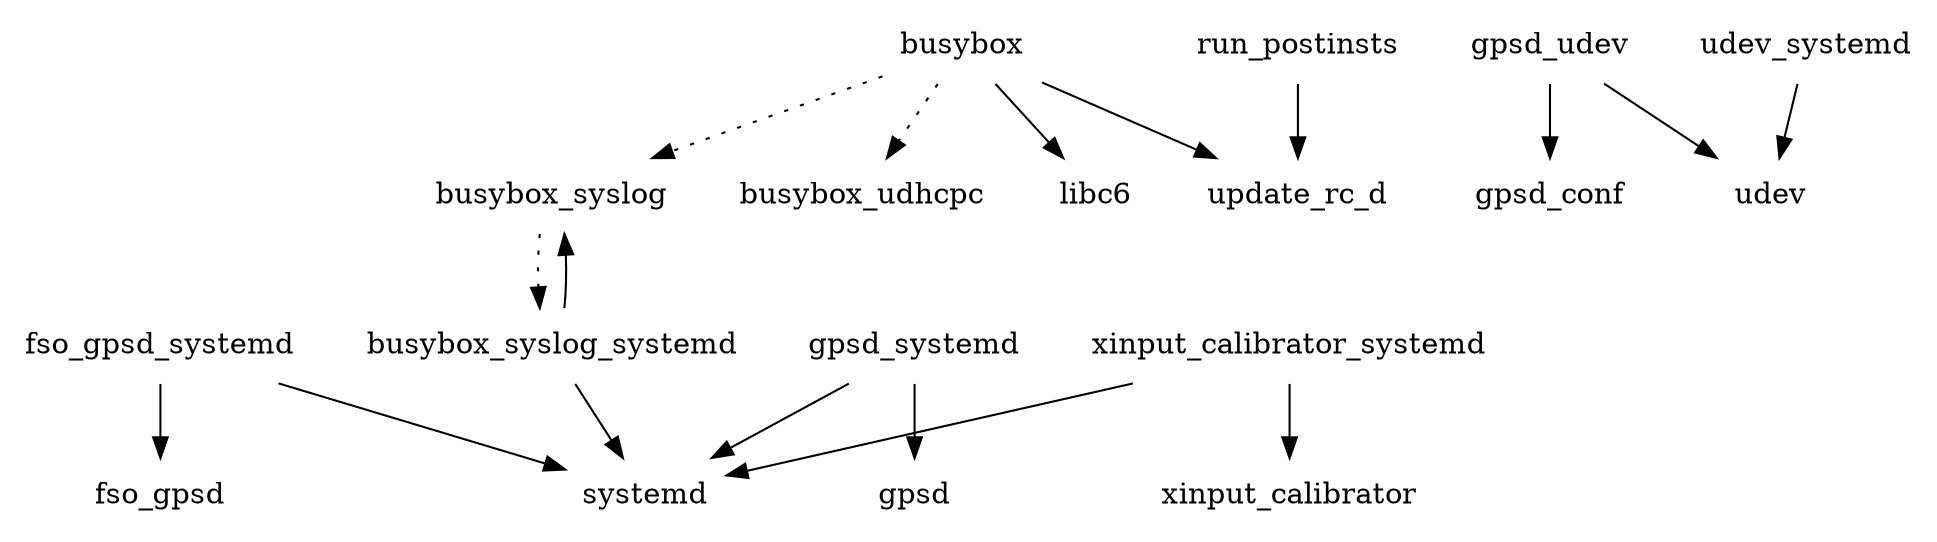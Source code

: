 digraph depends {
    node [shape=plaintext]
busybox -> busybox_syslog [style=dotted];
busybox -> busybox_udhcpc [style=dotted];
busybox -> libc6;
busybox -> update_rc_d;
busybox_syslog -> busybox_syslog_systemd [style=dotted];
busybox_syslog_systemd -> busybox_syslog;
busybox_syslog_systemd -> systemd;
fso_gpsd_systemd -> fso_gpsd;
fso_gpsd_systemd -> systemd;
gpsd_systemd -> gpsd;
gpsd_systemd -> systemd;
gpsd_udev -> gpsd_conf;
gpsd_udev -> udev;
run_postinsts -> update_rc_d;
udev_systemd -> udev;
xinput_calibrator_systemd -> systemd;
xinput_calibrator_systemd -> xinput_calibrator;
}
